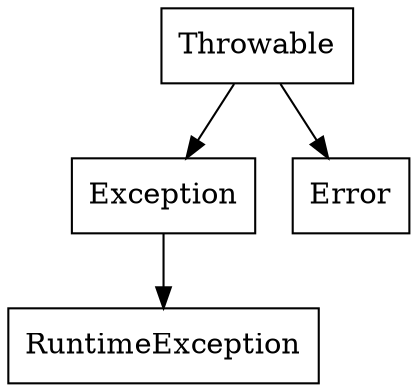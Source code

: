 digraph exceptions {

    throwable[label="Throwable"];
    throwable[shape="box"];

    exception[label="Exception"];
    exception[shape="box"];

    runtime_exception[label="RuntimeException"];
    runtime_exception[shape="box"];

    error[label="Error"];
    error[shape="box"];

    throwable -> exception -> runtime_exception;
    throwable -> error;
}